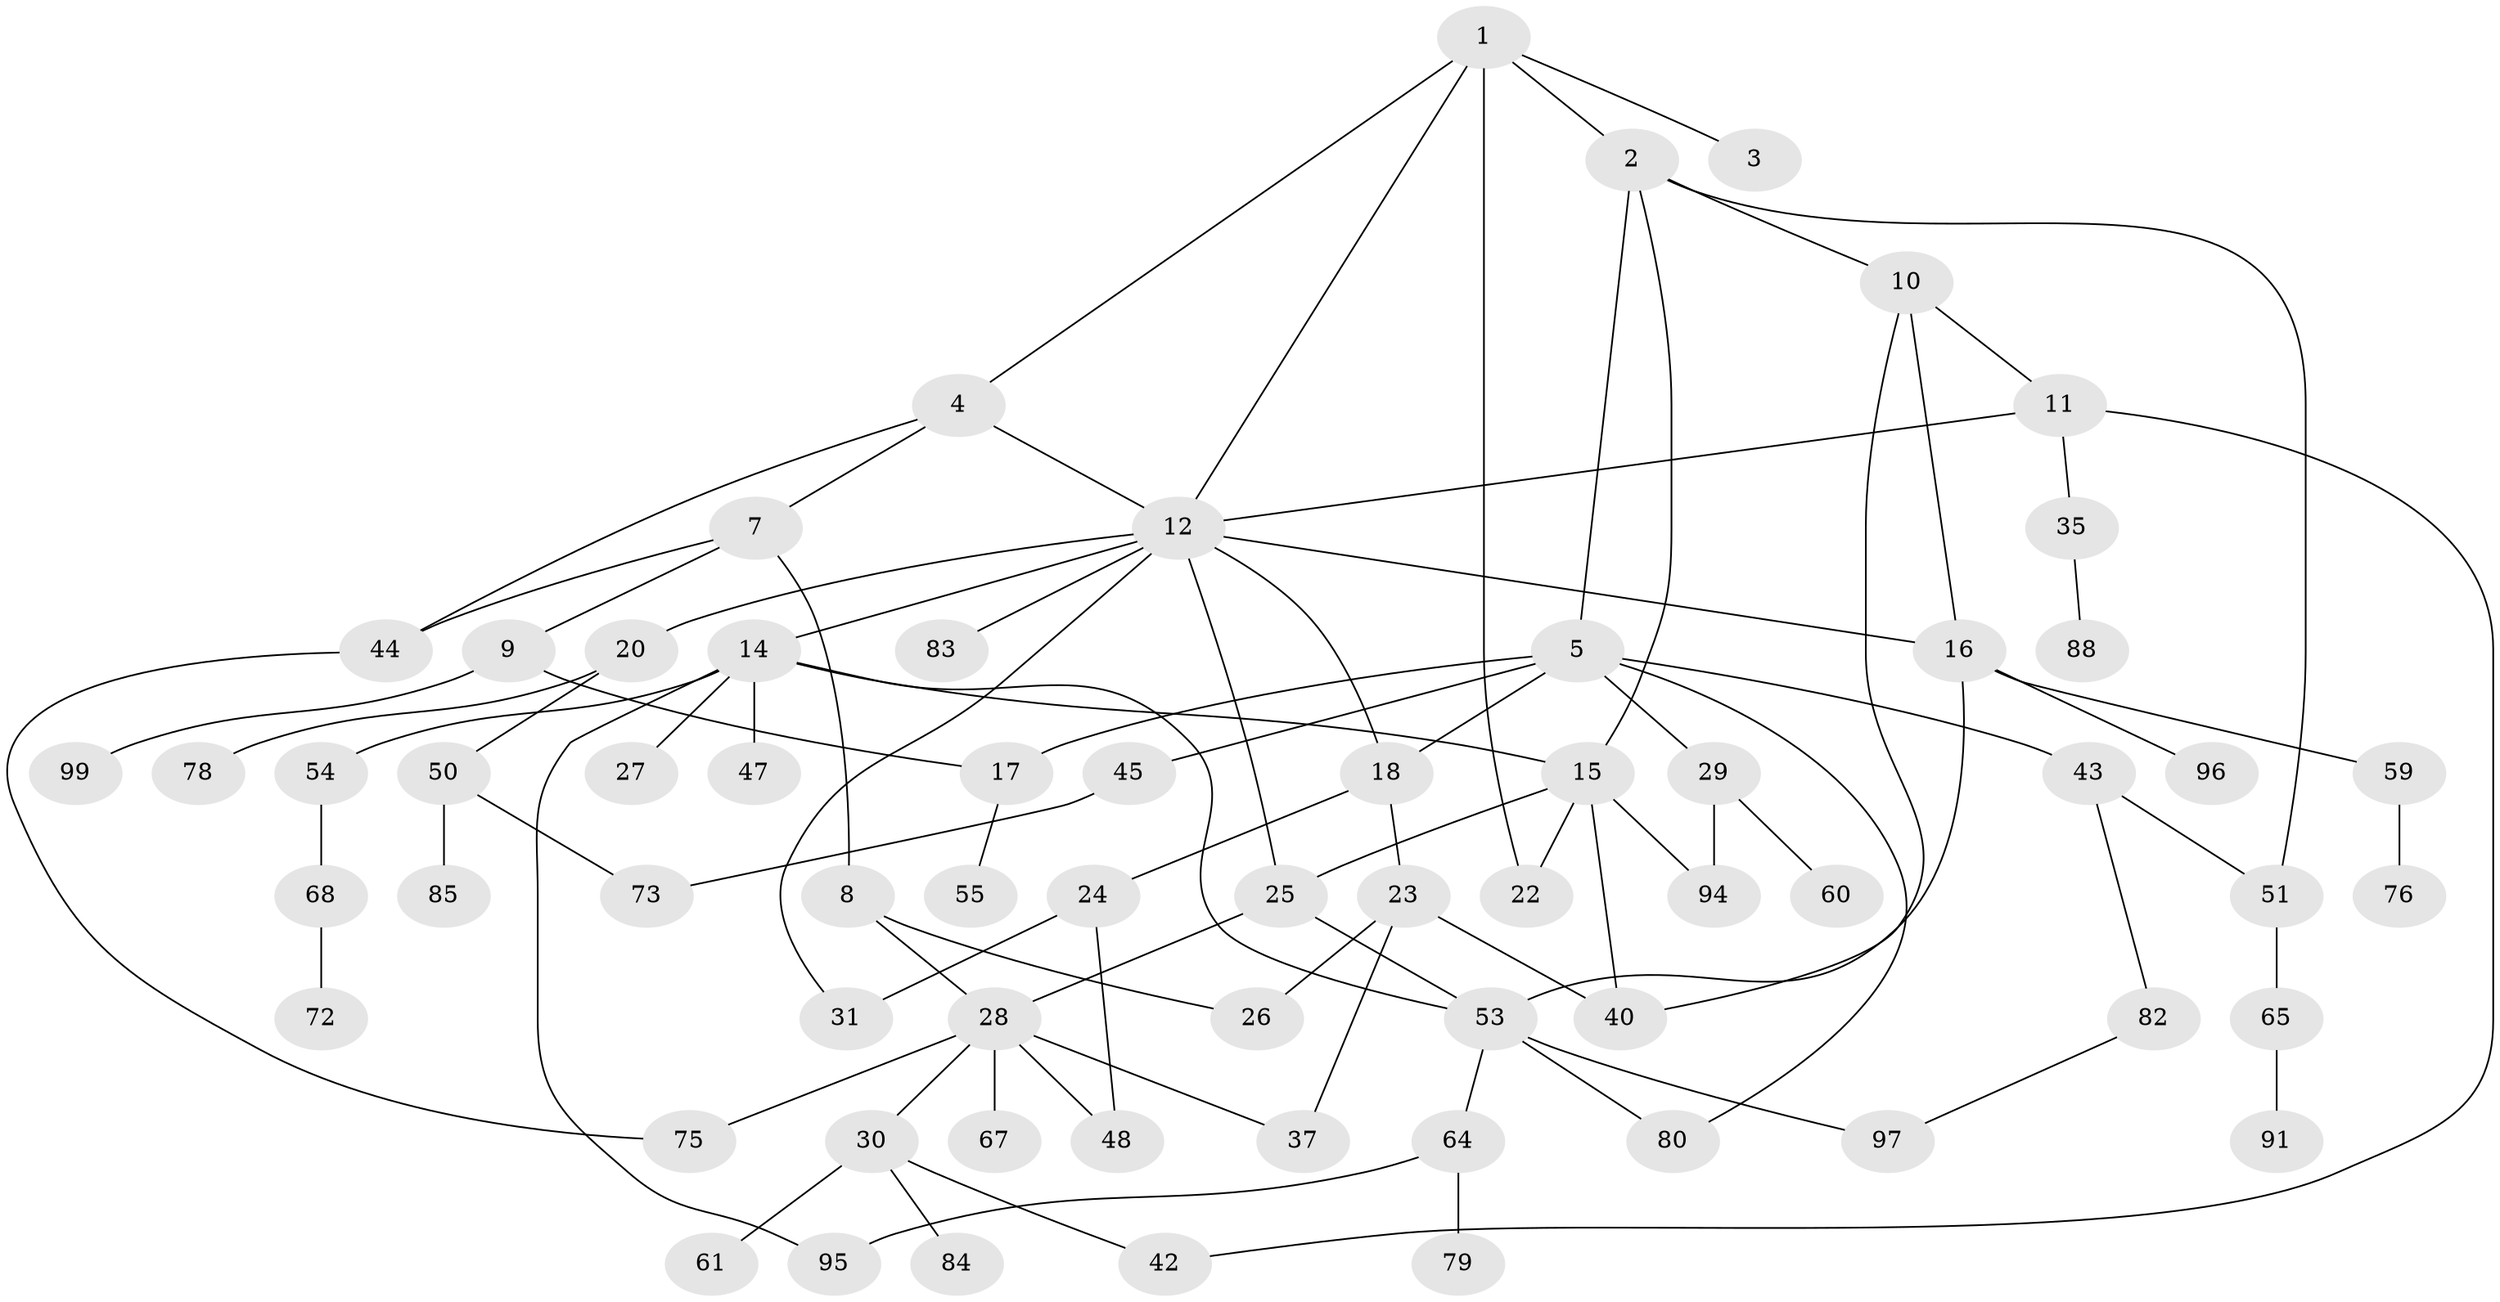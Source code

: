 // original degree distribution, {6: 0.03, 5: 0.07, 1: 0.29, 4: 0.12, 10: 0.01, 3: 0.14, 2: 0.34}
// Generated by graph-tools (version 1.1) at 2025/11/02/21/25 10:11:06]
// undirected, 66 vertices, 91 edges
graph export_dot {
graph [start="1"]
  node [color=gray90,style=filled];
  1 [super="+13"];
  2 [super="+69"];
  3;
  4;
  5 [super="+6"];
  7;
  8 [super="+38"];
  9 [super="+100"];
  10 [super="+92"];
  11 [super="+89"];
  12 [super="+33"];
  14 [super="+19"];
  15 [super="+21"];
  16 [super="+93"];
  17;
  18 [super="+66"];
  20 [super="+32"];
  22;
  23 [super="+71"];
  24 [super="+74"];
  25 [super="+52"];
  26 [super="+57"];
  27 [super="+36"];
  28 [super="+46"];
  29;
  30 [super="+34"];
  31 [super="+63"];
  35 [super="+39"];
  37;
  40 [super="+41"];
  42 [super="+49"];
  43 [super="+58"];
  44;
  45;
  47 [super="+70"];
  48;
  50 [super="+87"];
  51 [super="+56"];
  53 [super="+62"];
  54;
  55;
  59;
  60;
  61 [super="+86"];
  64 [super="+90"];
  65;
  67;
  68 [super="+77"];
  72 [super="+81"];
  73 [super="+98"];
  75;
  76;
  78;
  79;
  80;
  82;
  83;
  84;
  85;
  88;
  91;
  94;
  95;
  96;
  97;
  99;
  1 -- 2;
  1 -- 3;
  1 -- 4;
  1 -- 12;
  1 -- 22;
  2 -- 5;
  2 -- 10;
  2 -- 15;
  2 -- 51;
  4 -- 7;
  4 -- 44;
  4 -- 12;
  5 -- 17;
  5 -- 43;
  5 -- 45;
  5 -- 80;
  5 -- 18;
  5 -- 29;
  7 -- 8;
  7 -- 9;
  7 -- 44;
  8 -- 26;
  8 -- 28;
  9 -- 99;
  9 -- 17;
  10 -- 11;
  10 -- 16;
  10 -- 40;
  11 -- 35;
  11 -- 12;
  11 -- 42;
  12 -- 14;
  12 -- 20;
  12 -- 31;
  12 -- 83;
  12 -- 18;
  12 -- 16;
  12 -- 25;
  14 -- 15;
  14 -- 27;
  14 -- 47;
  14 -- 95;
  14 -- 54;
  14 -- 53;
  15 -- 94;
  15 -- 22;
  15 -- 40;
  15 -- 25;
  16 -- 59;
  16 -- 96;
  16 -- 53;
  17 -- 55;
  18 -- 23;
  18 -- 24;
  20 -- 50;
  20 -- 78;
  23 -- 26;
  23 -- 37;
  23 -- 40;
  24 -- 48;
  24 -- 31;
  25 -- 28;
  25 -- 53;
  28 -- 30;
  28 -- 37;
  28 -- 48;
  28 -- 67;
  28 -- 75;
  29 -- 60;
  29 -- 94;
  30 -- 84;
  30 -- 42;
  30 -- 61;
  35 -- 88;
  43 -- 51;
  43 -- 82;
  44 -- 75;
  45 -- 73;
  50 -- 73;
  50 -- 85;
  51 -- 65;
  53 -- 64;
  53 -- 97;
  53 -- 80;
  54 -- 68;
  59 -- 76;
  64 -- 79;
  64 -- 95;
  65 -- 91;
  68 -- 72;
  82 -- 97;
}
